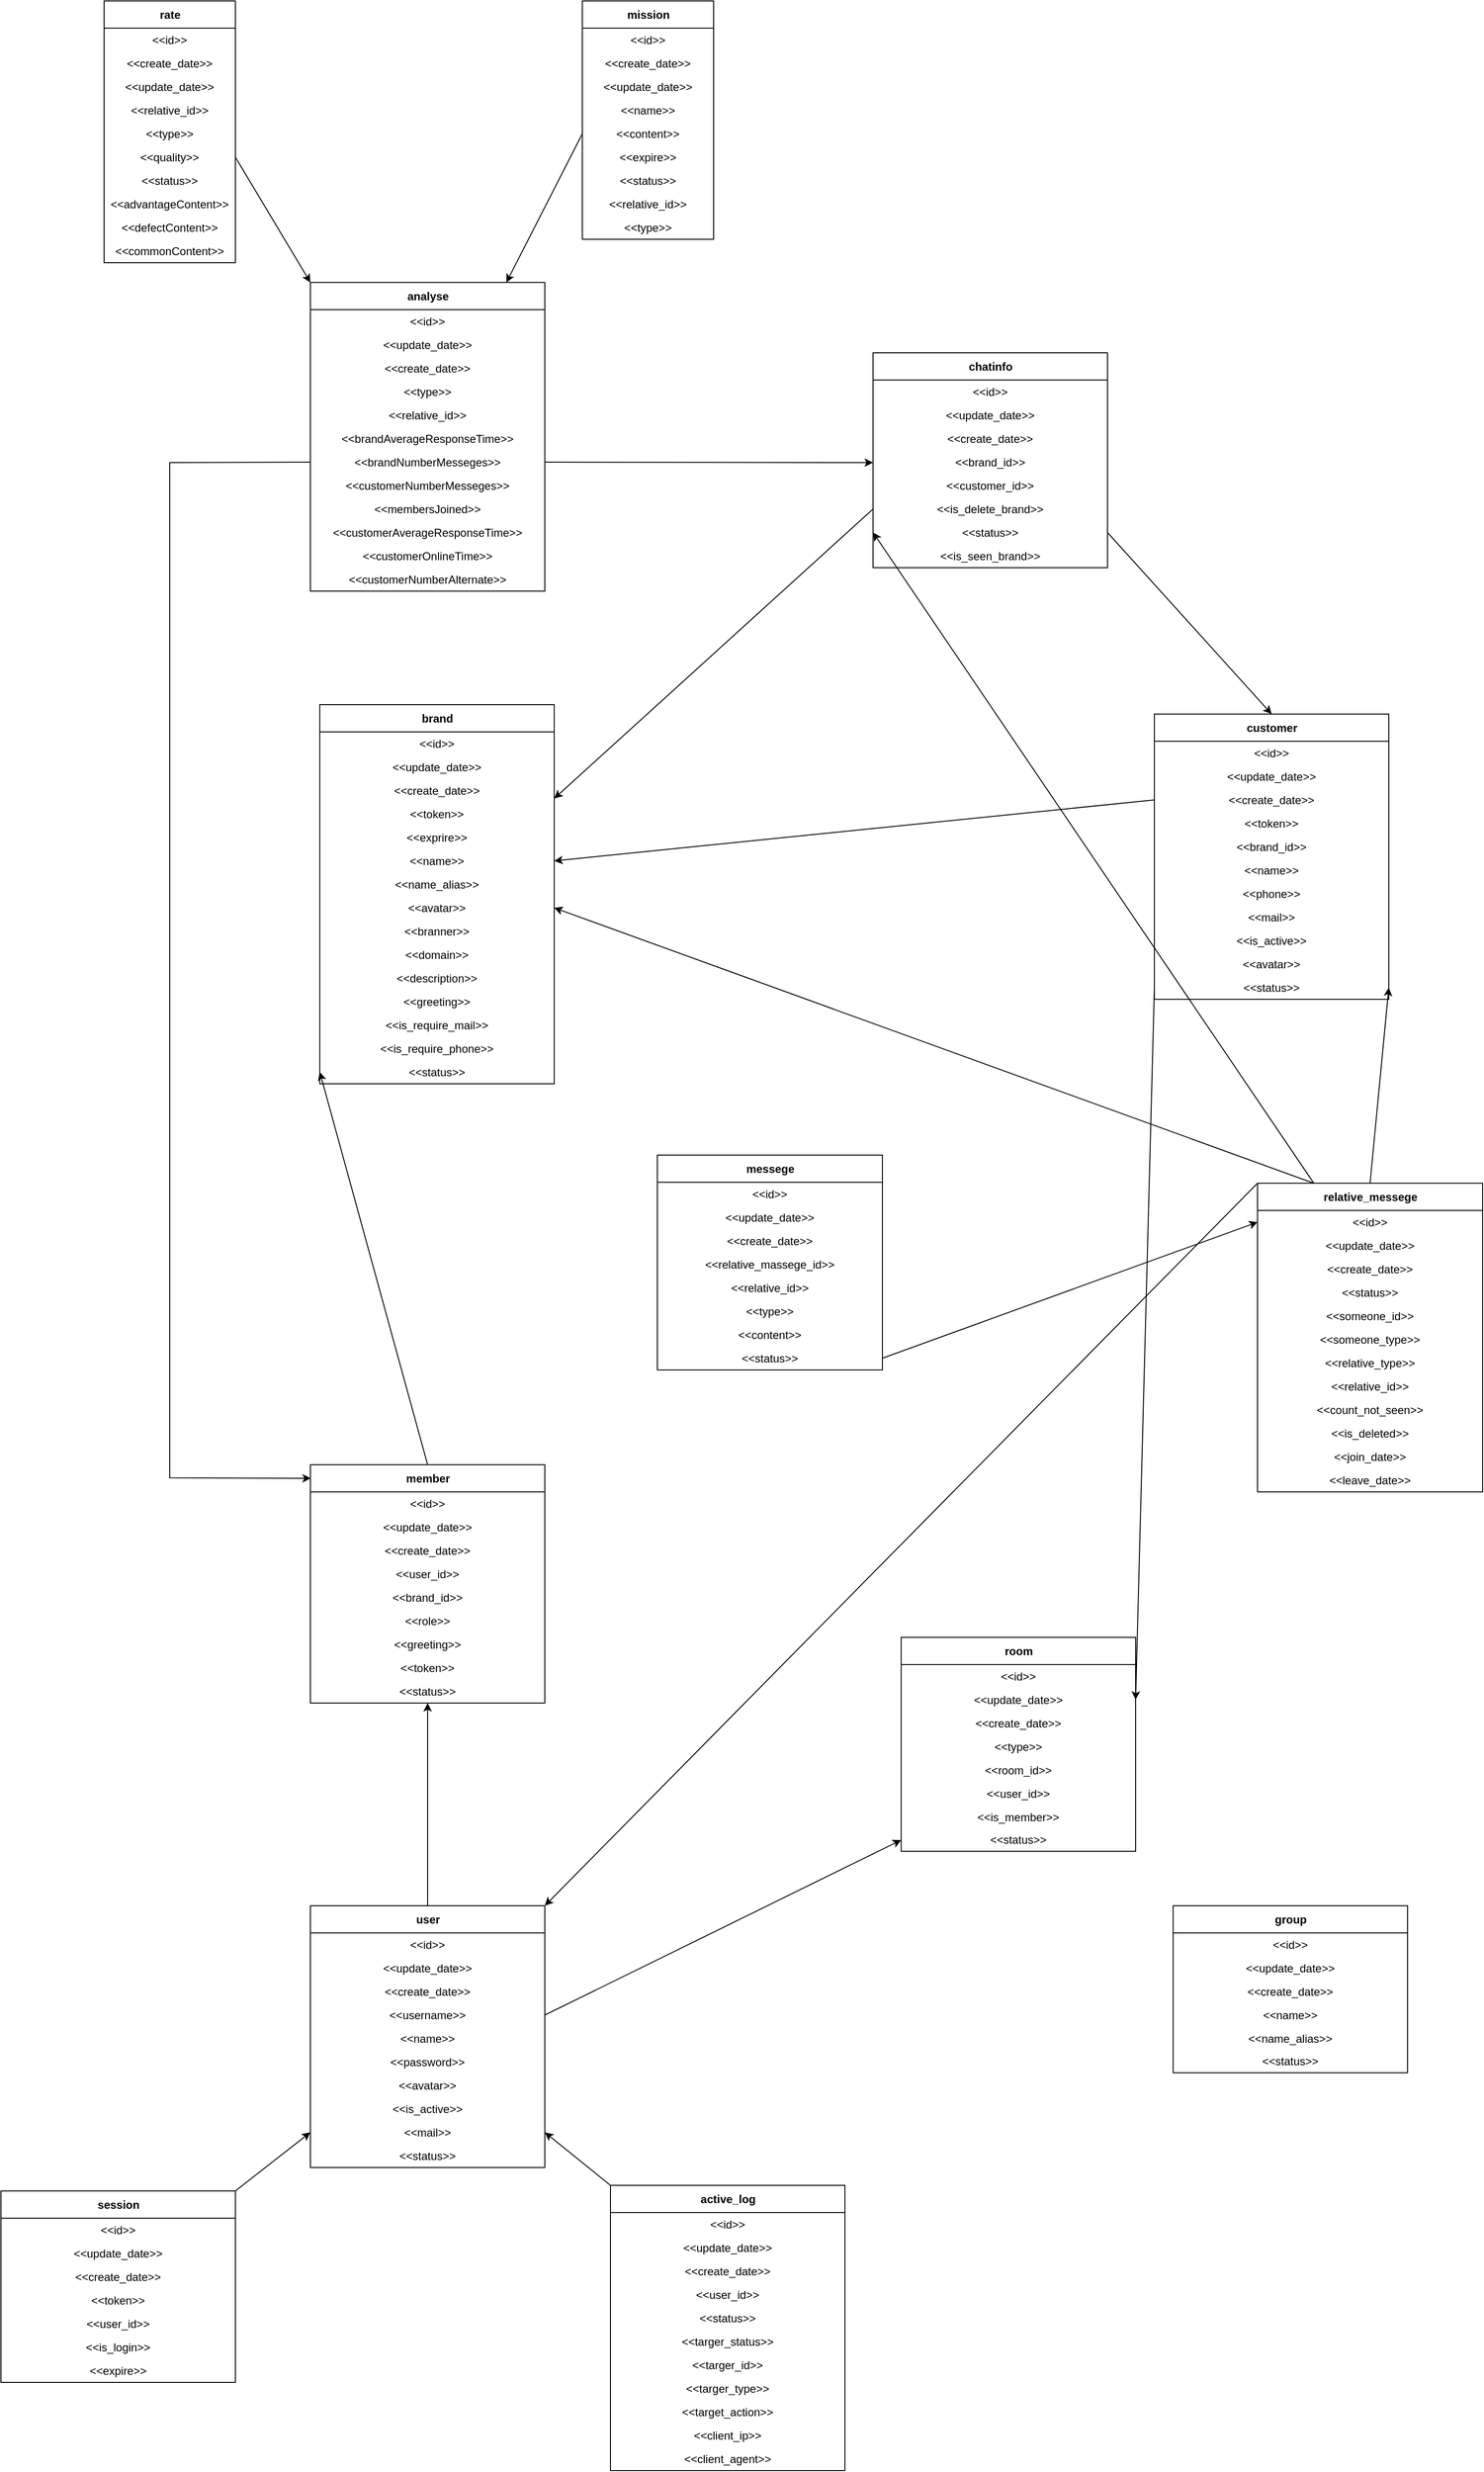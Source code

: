 <mxfile version="20.7.3" type="device"><diagram id="X4ZRI0JnW4iXT-4U-UQh" name="Page-1"><mxGraphModel dx="1050" dy="587" grid="1" gridSize="10" guides="1" tooltips="1" connect="1" arrows="1" fold="1" page="1" pageScale="1" pageWidth="827" pageHeight="1169" math="0" shadow="0"><root><mxCell id="0"/><mxCell id="1" parent="0"/><mxCell id="b_ssgw40OLDdPChInqVY-1" value="analyse" style="swimlane;fontStyle=1;align=center;verticalAlign=middle;childLayout=stackLayout;horizontal=1;startSize=29;horizontalStack=0;resizeParent=1;resizeParentMax=0;resizeLast=0;collapsible=0;marginBottom=0;html=1;" parent="1" vertex="1"><mxGeometry x="350" y="310" width="250" height="329" as="geometry"/></mxCell><mxCell id="b_ssgw40OLDdPChInqVY-50" value="&amp;lt;&amp;lt;id&amp;gt;&amp;gt;" style="text;html=1;strokeColor=none;fillColor=none;align=center;verticalAlign=middle;spacingLeft=4;spacingRight=4;overflow=hidden;rotatable=0;points=[[0,0.5],[1,0.5]];portConstraint=eastwest;" parent="b_ssgw40OLDdPChInqVY-1" vertex="1"><mxGeometry y="29" width="250" height="25" as="geometry"/></mxCell><mxCell id="b_ssgw40OLDdPChInqVY-49" value="&amp;lt;&amp;lt;update_date&amp;gt;&amp;gt;" style="text;html=1;strokeColor=none;fillColor=none;align=center;verticalAlign=middle;spacingLeft=4;spacingRight=4;overflow=hidden;rotatable=0;points=[[0,0.5],[1,0.5]];portConstraint=eastwest;" parent="b_ssgw40OLDdPChInqVY-1" vertex="1"><mxGeometry y="54" width="250" height="25" as="geometry"/></mxCell><mxCell id="b_ssgw40OLDdPChInqVY-48" value="&amp;lt;&amp;lt;create_date&amp;gt;&amp;gt;" style="text;html=1;strokeColor=none;fillColor=none;align=center;verticalAlign=middle;spacingLeft=4;spacingRight=4;overflow=hidden;rotatable=0;points=[[0,0.5],[1,0.5]];portConstraint=eastwest;" parent="b_ssgw40OLDdPChInqVY-1" vertex="1"><mxGeometry y="79" width="250" height="25" as="geometry"/></mxCell><mxCell id="b_ssgw40OLDdPChInqVY-17" value="&amp;lt;&amp;lt;type&amp;gt;&amp;gt;" style="text;html=1;strokeColor=none;fillColor=none;align=center;verticalAlign=middle;spacingLeft=4;spacingRight=4;overflow=hidden;rotatable=0;points=[[0,0.5],[1,0.5]];portConstraint=eastwest;" parent="b_ssgw40OLDdPChInqVY-1" vertex="1"><mxGeometry y="104" width="250" height="25" as="geometry"/></mxCell><mxCell id="b_ssgw40OLDdPChInqVY-16" value="&amp;lt;&amp;lt;relative_id&amp;gt;&amp;gt;" style="text;html=1;strokeColor=none;fillColor=none;align=center;verticalAlign=middle;spacingLeft=4;spacingRight=4;overflow=hidden;rotatable=0;points=[[0,0.5],[1,0.5]];portConstraint=eastwest;" parent="b_ssgw40OLDdPChInqVY-1" vertex="1"><mxGeometry y="129" width="250" height="25" as="geometry"/></mxCell><mxCell id="b_ssgw40OLDdPChInqVY-2" value="&amp;lt;&amp;lt;brandAverageResponseTime&amp;gt;&amp;gt;" style="text;html=1;strokeColor=none;fillColor=none;align=center;verticalAlign=middle;spacingLeft=4;spacingRight=4;overflow=hidden;rotatable=0;points=[[0,0.5],[1,0.5]];portConstraint=eastwest;" parent="b_ssgw40OLDdPChInqVY-1" vertex="1"><mxGeometry y="154" width="250" height="25" as="geometry"/></mxCell><mxCell id="b_ssgw40OLDdPChInqVY-8" value="&amp;lt;&amp;lt;brandNumberMesseges&amp;gt;&amp;gt;" style="text;html=1;strokeColor=none;fillColor=none;align=center;verticalAlign=middle;spacingLeft=4;spacingRight=4;overflow=hidden;rotatable=0;points=[[0,0.5],[1,0.5]];portConstraint=eastwest;" parent="b_ssgw40OLDdPChInqVY-1" vertex="1"><mxGeometry y="179" width="250" height="25" as="geometry"/></mxCell><mxCell id="b_ssgw40OLDdPChInqVY-7" value="&amp;lt;&amp;lt;customerNumberMesseges&amp;gt;&amp;gt;" style="text;html=1;strokeColor=none;fillColor=none;align=center;verticalAlign=middle;spacingLeft=4;spacingRight=4;overflow=hidden;rotatable=0;points=[[0,0.5],[1,0.5]];portConstraint=eastwest;" parent="b_ssgw40OLDdPChInqVY-1" vertex="1"><mxGeometry y="204" width="250" height="25" as="geometry"/></mxCell><mxCell id="b_ssgw40OLDdPChInqVY-14" value="&amp;lt;&amp;lt;membersJoined&amp;gt;&amp;gt;" style="text;html=1;strokeColor=none;fillColor=none;align=center;verticalAlign=middle;spacingLeft=4;spacingRight=4;overflow=hidden;rotatable=0;points=[[0,0.5],[1,0.5]];portConstraint=eastwest;" parent="b_ssgw40OLDdPChInqVY-1" vertex="1"><mxGeometry y="229" width="250" height="25" as="geometry"/></mxCell><mxCell id="b_ssgw40OLDdPChInqVY-5" value="&amp;lt;&amp;lt;customerAverageResponseTime&amp;gt;&amp;gt;" style="text;html=1;strokeColor=none;fillColor=none;align=center;verticalAlign=middle;spacingLeft=4;spacingRight=4;overflow=hidden;rotatable=0;points=[[0,0.5],[1,0.5]];portConstraint=eastwest;" parent="b_ssgw40OLDdPChInqVY-1" vertex="1"><mxGeometry y="254" width="250" height="25" as="geometry"/></mxCell><mxCell id="b_ssgw40OLDdPChInqVY-9" value="&amp;lt;&amp;lt;customerOnlineTime&amp;gt;&amp;gt;" style="text;html=1;strokeColor=none;fillColor=none;align=center;verticalAlign=middle;spacingLeft=4;spacingRight=4;overflow=hidden;rotatable=0;points=[[0,0.5],[1,0.5]];portConstraint=eastwest;" parent="b_ssgw40OLDdPChInqVY-1" vertex="1"><mxGeometry y="279" width="250" height="25" as="geometry"/></mxCell><mxCell id="b_ssgw40OLDdPChInqVY-10" value="&amp;lt;&amp;lt;customerNumberAlternate&amp;gt;&amp;gt;" style="text;html=1;strokeColor=none;fillColor=none;align=center;verticalAlign=middle;spacingLeft=4;spacingRight=4;overflow=hidden;rotatable=0;points=[[0,0.5],[1,0.5]];portConstraint=eastwest;" parent="b_ssgw40OLDdPChInqVY-1" vertex="1"><mxGeometry y="304" width="250" height="25" as="geometry"/></mxCell><mxCell id="b_ssgw40OLDdPChInqVY-18" value="mission" style="swimlane;fontStyle=1;align=center;verticalAlign=middle;childLayout=stackLayout;horizontal=1;startSize=29;horizontalStack=0;resizeParent=1;resizeParentMax=0;resizeLast=0;collapsible=0;marginBottom=0;html=1;" parent="1" vertex="1"><mxGeometry x="640" y="10" width="140" height="254" as="geometry"/></mxCell><mxCell id="b_ssgw40OLDdPChInqVY-52" value="&amp;lt;&amp;lt;id&amp;gt;&amp;gt;" style="text;html=1;strokeColor=none;fillColor=none;align=center;verticalAlign=middle;spacingLeft=4;spacingRight=4;overflow=hidden;rotatable=0;points=[[0,0.5],[1,0.5]];portConstraint=eastwest;" parent="b_ssgw40OLDdPChInqVY-18" vertex="1"><mxGeometry y="29" width="140" height="25" as="geometry"/></mxCell><mxCell id="b_ssgw40OLDdPChInqVY-53" value="&amp;lt;&amp;lt;create_date&amp;gt;&amp;gt;" style="text;html=1;strokeColor=none;fillColor=none;align=center;verticalAlign=middle;spacingLeft=4;spacingRight=4;overflow=hidden;rotatable=0;points=[[0,0.5],[1,0.5]];portConstraint=eastwest;" parent="b_ssgw40OLDdPChInqVY-18" vertex="1"><mxGeometry y="54" width="140" height="25" as="geometry"/></mxCell><mxCell id="b_ssgw40OLDdPChInqVY-54" value="&amp;lt;&amp;lt;update_date&amp;gt;&amp;gt;" style="text;html=1;strokeColor=none;fillColor=none;align=center;verticalAlign=middle;spacingLeft=4;spacingRight=4;overflow=hidden;rotatable=0;points=[[0,0.5],[1,0.5]];portConstraint=eastwest;" parent="b_ssgw40OLDdPChInqVY-18" vertex="1"><mxGeometry y="79" width="140" height="25" as="geometry"/></mxCell><mxCell id="b_ssgw40OLDdPChInqVY-19" value="&amp;lt;&amp;lt;name&amp;gt;&amp;gt;" style="text;html=1;strokeColor=none;fillColor=none;align=center;verticalAlign=middle;spacingLeft=4;spacingRight=4;overflow=hidden;rotatable=0;points=[[0,0.5],[1,0.5]];portConstraint=eastwest;" parent="b_ssgw40OLDdPChInqVY-18" vertex="1"><mxGeometry y="104" width="140" height="25" as="geometry"/></mxCell><mxCell id="b_ssgw40OLDdPChInqVY-21" value="&amp;lt;&amp;lt;content&amp;gt;&amp;gt;" style="text;html=1;strokeColor=none;fillColor=none;align=center;verticalAlign=middle;spacingLeft=4;spacingRight=4;overflow=hidden;rotatable=0;points=[[0,0.5],[1,0.5]];portConstraint=eastwest;" parent="b_ssgw40OLDdPChInqVY-18" vertex="1"><mxGeometry y="129" width="140" height="25" as="geometry"/></mxCell><mxCell id="b_ssgw40OLDdPChInqVY-22" value="&amp;lt;&amp;lt;expire&amp;gt;&amp;gt;" style="text;html=1;strokeColor=none;fillColor=none;align=center;verticalAlign=middle;spacingLeft=4;spacingRight=4;overflow=hidden;rotatable=0;points=[[0,0.5],[1,0.5]];portConstraint=eastwest;" parent="b_ssgw40OLDdPChInqVY-18" vertex="1"><mxGeometry y="154" width="140" height="25" as="geometry"/></mxCell><mxCell id="b_ssgw40OLDdPChInqVY-23" value="&amp;lt;&amp;lt;status&amp;gt;&amp;gt;" style="text;html=1;strokeColor=none;fillColor=none;align=center;verticalAlign=middle;spacingLeft=4;spacingRight=4;overflow=hidden;rotatable=0;points=[[0,0.5],[1,0.5]];portConstraint=eastwest;" parent="b_ssgw40OLDdPChInqVY-18" vertex="1"><mxGeometry y="179" width="140" height="25" as="geometry"/></mxCell><mxCell id="b_ssgw40OLDdPChInqVY-24" value="&amp;lt;&amp;lt;relative_id&amp;gt;&amp;gt;" style="text;html=1;strokeColor=none;fillColor=none;align=center;verticalAlign=middle;spacingLeft=4;spacingRight=4;overflow=hidden;rotatable=0;points=[[0,0.5],[1,0.5]];portConstraint=eastwest;" parent="b_ssgw40OLDdPChInqVY-18" vertex="1"><mxGeometry y="204" width="140" height="25" as="geometry"/></mxCell><mxCell id="b_ssgw40OLDdPChInqVY-202" value="&amp;lt;&amp;lt;type&amp;gt;&amp;gt;" style="text;html=1;strokeColor=none;fillColor=none;align=center;verticalAlign=middle;spacingLeft=4;spacingRight=4;overflow=hidden;rotatable=0;points=[[0,0.5],[1,0.5]];portConstraint=eastwest;" parent="b_ssgw40OLDdPChInqVY-18" vertex="1"><mxGeometry y="229" width="140" height="25" as="geometry"/></mxCell><mxCell id="b_ssgw40OLDdPChInqVY-25" value="rate" style="swimlane;fontStyle=1;align=center;verticalAlign=middle;childLayout=stackLayout;horizontal=1;startSize=29;horizontalStack=0;resizeParent=1;resizeParentMax=0;resizeLast=0;collapsible=0;marginBottom=0;html=1;" parent="1" vertex="1"><mxGeometry x="130" y="10" width="140" height="279" as="geometry"/></mxCell><mxCell id="b_ssgw40OLDdPChInqVY-55" value="&amp;lt;&amp;lt;id&amp;gt;&amp;gt;" style="text;html=1;strokeColor=none;fillColor=none;align=center;verticalAlign=middle;spacingLeft=4;spacingRight=4;overflow=hidden;rotatable=0;points=[[0,0.5],[1,0.5]];portConstraint=eastwest;" parent="b_ssgw40OLDdPChInqVY-25" vertex="1"><mxGeometry y="29" width="140" height="25" as="geometry"/></mxCell><mxCell id="b_ssgw40OLDdPChInqVY-56" value="&amp;lt;&amp;lt;create_date&amp;gt;&amp;gt;" style="text;html=1;strokeColor=none;fillColor=none;align=center;verticalAlign=middle;spacingLeft=4;spacingRight=4;overflow=hidden;rotatable=0;points=[[0,0.5],[1,0.5]];portConstraint=eastwest;" parent="b_ssgw40OLDdPChInqVY-25" vertex="1"><mxGeometry y="54" width="140" height="25" as="geometry"/></mxCell><mxCell id="b_ssgw40OLDdPChInqVY-57" value="&amp;lt;&amp;lt;update_date&amp;gt;&amp;gt;" style="text;html=1;strokeColor=none;fillColor=none;align=center;verticalAlign=middle;spacingLeft=4;spacingRight=4;overflow=hidden;rotatable=0;points=[[0,0.5],[1,0.5]];portConstraint=eastwest;" parent="b_ssgw40OLDdPChInqVY-25" vertex="1"><mxGeometry y="79" width="140" height="25" as="geometry"/></mxCell><mxCell id="b_ssgw40OLDdPChInqVY-33" value="&amp;lt;&amp;lt;relative_id&amp;gt;&amp;gt;" style="text;html=1;strokeColor=none;fillColor=none;align=center;verticalAlign=middle;spacingLeft=4;spacingRight=4;overflow=hidden;rotatable=0;points=[[0,0.5],[1,0.5]];portConstraint=eastwest;" parent="b_ssgw40OLDdPChInqVY-25" vertex="1"><mxGeometry y="104" width="140" height="25" as="geometry"/></mxCell><mxCell id="b_ssgw40OLDdPChInqVY-201" value="&amp;lt;&amp;lt;type&amp;gt;&amp;gt;" style="text;html=1;strokeColor=none;fillColor=none;align=center;verticalAlign=middle;spacingLeft=4;spacingRight=4;overflow=hidden;rotatable=0;points=[[0,0.5],[1,0.5]];portConstraint=eastwest;" parent="b_ssgw40OLDdPChInqVY-25" vertex="1"><mxGeometry y="129" width="140" height="25" as="geometry"/></mxCell><mxCell id="b_ssgw40OLDdPChInqVY-28" value="&amp;lt;&amp;lt;quality&amp;gt;&amp;gt;" style="text;html=1;strokeColor=none;fillColor=none;align=center;verticalAlign=middle;spacingLeft=4;spacingRight=4;overflow=hidden;rotatable=0;points=[[0,0.5],[1,0.5]];portConstraint=eastwest;" parent="b_ssgw40OLDdPChInqVY-25" vertex="1"><mxGeometry y="154" width="140" height="25" as="geometry"/></mxCell><mxCell id="b_ssgw40OLDdPChInqVY-29" value="&amp;lt;&amp;lt;status&amp;gt;&amp;gt;" style="text;html=1;strokeColor=none;fillColor=none;align=center;verticalAlign=middle;spacingLeft=4;spacingRight=4;overflow=hidden;rotatable=0;points=[[0,0.5],[1,0.5]];portConstraint=eastwest;" parent="b_ssgw40OLDdPChInqVY-25" vertex="1"><mxGeometry y="179" width="140" height="25" as="geometry"/></mxCell><mxCell id="b_ssgw40OLDdPChInqVY-30" value="&amp;lt;&amp;lt;advantageContent&amp;gt;&amp;gt;" style="text;html=1;strokeColor=none;fillColor=none;align=center;verticalAlign=middle;spacingLeft=4;spacingRight=4;overflow=hidden;rotatable=0;points=[[0,0.5],[1,0.5]];portConstraint=eastwest;" parent="b_ssgw40OLDdPChInqVY-25" vertex="1"><mxGeometry y="204" width="140" height="25" as="geometry"/></mxCell><mxCell id="b_ssgw40OLDdPChInqVY-31" value="&amp;lt;&amp;lt;defectContent&amp;gt;&amp;gt;" style="text;html=1;strokeColor=none;fillColor=none;align=center;verticalAlign=middle;spacingLeft=4;spacingRight=4;overflow=hidden;rotatable=0;points=[[0,0.5],[1,0.5]];portConstraint=eastwest;" parent="b_ssgw40OLDdPChInqVY-25" vertex="1"><mxGeometry y="229" width="140" height="25" as="geometry"/></mxCell><mxCell id="b_ssgw40OLDdPChInqVY-32" value="&amp;lt;&amp;lt;commonContent&amp;gt;&amp;gt;" style="text;html=1;strokeColor=none;fillColor=none;align=center;verticalAlign=middle;spacingLeft=4;spacingRight=4;overflow=hidden;rotatable=0;points=[[0,0.5],[1,0.5]];portConstraint=eastwest;" parent="b_ssgw40OLDdPChInqVY-25" vertex="1"><mxGeometry y="254" width="140" height="25" as="geometry"/></mxCell><mxCell id="b_ssgw40OLDdPChInqVY-35" value="" style="endArrow=classic;html=1;rounded=0;exitX=0;exitY=0.5;exitDx=0;exitDy=0;" parent="1" source="b_ssgw40OLDdPChInqVY-21" target="b_ssgw40OLDdPChInqVY-1" edge="1"><mxGeometry width="50" height="50" relative="1" as="geometry"><mxPoint x="390" y="330" as="sourcePoint"/><mxPoint x="440" y="280" as="targetPoint"/></mxGeometry></mxCell><mxCell id="b_ssgw40OLDdPChInqVY-36" value="" style="endArrow=classic;html=1;rounded=0;entryX=0;entryY=0;entryDx=0;entryDy=0;exitX=1;exitY=0.5;exitDx=0;exitDy=0;" parent="1" source="b_ssgw40OLDdPChInqVY-28" target="b_ssgw40OLDdPChInqVY-1" edge="1"><mxGeometry width="50" height="50" relative="1" as="geometry"><mxPoint x="390" y="330" as="sourcePoint"/><mxPoint x="440" y="280" as="targetPoint"/></mxGeometry></mxCell><mxCell id="b_ssgw40OLDdPChInqVY-37" value="chatinfo" style="swimlane;fontStyle=1;align=center;verticalAlign=middle;childLayout=stackLayout;horizontal=1;startSize=29;horizontalStack=0;resizeParent=1;resizeParentMax=0;resizeLast=0;collapsible=0;marginBottom=0;html=1;" parent="1" vertex="1"><mxGeometry x="950" y="385" width="250" height="229" as="geometry"/></mxCell><mxCell id="b_ssgw40OLDdPChInqVY-58" value="&amp;lt;&amp;lt;id&amp;gt;&amp;gt;" style="text;html=1;strokeColor=none;fillColor=none;align=center;verticalAlign=middle;spacingLeft=4;spacingRight=4;overflow=hidden;rotatable=0;points=[[0,0.5],[1,0.5]];portConstraint=eastwest;" parent="b_ssgw40OLDdPChInqVY-37" vertex="1"><mxGeometry y="29" width="250" height="25" as="geometry"/></mxCell><mxCell id="b_ssgw40OLDdPChInqVY-60" value="&amp;lt;&amp;lt;update_date&amp;gt;&amp;gt;" style="text;html=1;strokeColor=none;fillColor=none;align=center;verticalAlign=middle;spacingLeft=4;spacingRight=4;overflow=hidden;rotatable=0;points=[[0,0.5],[1,0.5]];portConstraint=eastwest;" parent="b_ssgw40OLDdPChInqVY-37" vertex="1"><mxGeometry y="54" width="250" height="25" as="geometry"/></mxCell><mxCell id="b_ssgw40OLDdPChInqVY-59" value="&amp;lt;&amp;lt;create_date&amp;gt;&amp;gt;" style="text;html=1;strokeColor=none;fillColor=none;align=center;verticalAlign=middle;spacingLeft=4;spacingRight=4;overflow=hidden;rotatable=0;points=[[0,0.5],[1,0.5]];portConstraint=eastwest;" parent="b_ssgw40OLDdPChInqVY-37" vertex="1"><mxGeometry y="79" width="250" height="25" as="geometry"/></mxCell><mxCell id="b_ssgw40OLDdPChInqVY-38" value="&amp;lt;&amp;lt;brand_id&amp;gt;&amp;gt;" style="text;html=1;strokeColor=none;fillColor=none;align=center;verticalAlign=middle;spacingLeft=4;spacingRight=4;overflow=hidden;rotatable=0;points=[[0,0.5],[1,0.5]];portConstraint=eastwest;" parent="b_ssgw40OLDdPChInqVY-37" vertex="1"><mxGeometry y="104" width="250" height="25" as="geometry"/></mxCell><mxCell id="b_ssgw40OLDdPChInqVY-39" value="&amp;lt;&amp;lt;customer_id&amp;gt;&amp;gt;" style="text;html=1;strokeColor=none;fillColor=none;align=center;verticalAlign=middle;spacingLeft=4;spacingRight=4;overflow=hidden;rotatable=0;points=[[0,0.5],[1,0.5]];portConstraint=eastwest;" parent="b_ssgw40OLDdPChInqVY-37" vertex="1"><mxGeometry y="129" width="250" height="25" as="geometry"/></mxCell><mxCell id="ziWtdkTq0-idfCU4iEJ6-1" value="&amp;lt;&amp;lt;is_delete_brand&amp;gt;&amp;gt;" style="text;html=1;strokeColor=none;fillColor=none;align=center;verticalAlign=middle;spacingLeft=4;spacingRight=4;overflow=hidden;rotatable=0;points=[[0,0.5],[1,0.5]];portConstraint=eastwest;" parent="b_ssgw40OLDdPChInqVY-37" vertex="1"><mxGeometry y="154" width="250" height="25" as="geometry"/></mxCell><mxCell id="b_ssgw40OLDdPChInqVY-169" value="&amp;lt;&amp;lt;status&amp;gt;&amp;gt;" style="text;html=1;strokeColor=none;fillColor=none;align=center;verticalAlign=middle;spacingLeft=4;spacingRight=4;overflow=hidden;rotatable=0;points=[[0,0.5],[1,0.5]];portConstraint=eastwest;" parent="b_ssgw40OLDdPChInqVY-37" vertex="1"><mxGeometry y="179" width="250" height="25" as="geometry"/></mxCell><mxCell id="l13KY4u4RA4M-GRUmkwE-5" value="&amp;lt;&amp;lt;is_seen_brand&amp;gt;&amp;gt;" style="text;html=1;strokeColor=none;fillColor=none;align=center;verticalAlign=middle;spacingLeft=4;spacingRight=4;overflow=hidden;rotatable=0;points=[[0,0.5],[1,0.5]];portConstraint=eastwest;" parent="b_ssgw40OLDdPChInqVY-37" vertex="1"><mxGeometry y="204" width="250" height="25" as="geometry"/></mxCell><mxCell id="b_ssgw40OLDdPChInqVY-61" value="" style="endArrow=classic;html=1;rounded=0;exitX=1;exitY=0.5;exitDx=0;exitDy=0;" parent="1" source="b_ssgw40OLDdPChInqVY-8" edge="1"><mxGeometry width="50" height="50" relative="1" as="geometry"><mxPoint x="390" y="500" as="sourcePoint"/><mxPoint x="950" y="502" as="targetPoint"/></mxGeometry></mxCell><mxCell id="b_ssgw40OLDdPChInqVY-62" value="brand" style="swimlane;fontStyle=1;align=center;verticalAlign=middle;childLayout=stackLayout;horizontal=1;startSize=29;horizontalStack=0;resizeParent=1;resizeParentMax=0;resizeLast=0;collapsible=0;marginBottom=0;html=1;" parent="1" vertex="1"><mxGeometry x="360" y="760" width="250" height="404" as="geometry"/></mxCell><mxCell id="b_ssgw40OLDdPChInqVY-63" value="&amp;lt;&amp;lt;id&amp;gt;&amp;gt;" style="text;html=1;strokeColor=none;fillColor=none;align=center;verticalAlign=middle;spacingLeft=4;spacingRight=4;overflow=hidden;rotatable=0;points=[[0,0.5],[1,0.5]];portConstraint=eastwest;" parent="b_ssgw40OLDdPChInqVY-62" vertex="1"><mxGeometry y="29" width="250" height="25" as="geometry"/></mxCell><mxCell id="b_ssgw40OLDdPChInqVY-64" value="&amp;lt;&amp;lt;update_date&amp;gt;&amp;gt;" style="text;html=1;strokeColor=none;fillColor=none;align=center;verticalAlign=middle;spacingLeft=4;spacingRight=4;overflow=hidden;rotatable=0;points=[[0,0.5],[1,0.5]];portConstraint=eastwest;" parent="b_ssgw40OLDdPChInqVY-62" vertex="1"><mxGeometry y="54" width="250" height="25" as="geometry"/></mxCell><mxCell id="b_ssgw40OLDdPChInqVY-65" value="&amp;lt;&amp;lt;create_date&amp;gt;&amp;gt;" style="text;html=1;strokeColor=none;fillColor=none;align=center;verticalAlign=middle;spacingLeft=4;spacingRight=4;overflow=hidden;rotatable=0;points=[[0,0.5],[1,0.5]];portConstraint=eastwest;" parent="b_ssgw40OLDdPChInqVY-62" vertex="1"><mxGeometry y="79" width="250" height="25" as="geometry"/></mxCell><mxCell id="CKlQTKMzb9wCh7znkQMZ-1" value="&amp;lt;&amp;lt;token&amp;gt;&amp;gt;" style="text;html=1;strokeColor=none;fillColor=none;align=center;verticalAlign=middle;spacingLeft=4;spacingRight=4;overflow=hidden;rotatable=0;points=[[0,0.5],[1,0.5]];portConstraint=eastwest;" parent="b_ssgw40OLDdPChInqVY-62" vertex="1"><mxGeometry y="104" width="250" height="25" as="geometry"/></mxCell><mxCell id="b_ssgw40OLDdPChInqVY-72" value="&amp;lt;&amp;lt;exprire&amp;gt;&amp;gt;" style="text;html=1;strokeColor=none;fillColor=none;align=center;verticalAlign=middle;spacingLeft=4;spacingRight=4;overflow=hidden;rotatable=0;points=[[0,0.5],[1,0.5]];portConstraint=eastwest;" parent="b_ssgw40OLDdPChInqVY-62" vertex="1"><mxGeometry y="129" width="250" height="25" as="geometry"/></mxCell><mxCell id="b_ssgw40OLDdPChInqVY-66" value="&amp;lt;&amp;lt;name&amp;gt;&amp;gt;" style="text;html=1;strokeColor=none;fillColor=none;align=center;verticalAlign=middle;spacingLeft=4;spacingRight=4;overflow=hidden;rotatable=0;points=[[0,0.5],[1,0.5]];portConstraint=eastwest;" parent="b_ssgw40OLDdPChInqVY-62" vertex="1"><mxGeometry y="154" width="250" height="25" as="geometry"/></mxCell><mxCell id="b_ssgw40OLDdPChInqVY-67" value="&amp;lt;&amp;lt;name_alias&amp;gt;&amp;gt;" style="text;html=1;strokeColor=none;fillColor=none;align=center;verticalAlign=middle;spacingLeft=4;spacingRight=4;overflow=hidden;rotatable=0;points=[[0,0.5],[1,0.5]];portConstraint=eastwest;" parent="b_ssgw40OLDdPChInqVY-62" vertex="1"><mxGeometry y="179" width="250" height="25" as="geometry"/></mxCell><mxCell id="b_ssgw40OLDdPChInqVY-68" value="&amp;lt;&amp;lt;avatar&amp;gt;&amp;gt;" style="text;html=1;strokeColor=none;fillColor=none;align=center;verticalAlign=middle;spacingLeft=4;spacingRight=4;overflow=hidden;rotatable=0;points=[[0,0.5],[1,0.5]];portConstraint=eastwest;" parent="b_ssgw40OLDdPChInqVY-62" vertex="1"><mxGeometry y="204" width="250" height="25" as="geometry"/></mxCell><mxCell id="b_ssgw40OLDdPChInqVY-145" value="&amp;lt;&amp;lt;branner&amp;gt;&amp;gt;" style="text;html=1;strokeColor=none;fillColor=none;align=center;verticalAlign=middle;spacingLeft=4;spacingRight=4;overflow=hidden;rotatable=0;points=[[0,0.5],[1,0.5]];portConstraint=eastwest;" parent="b_ssgw40OLDdPChInqVY-62" vertex="1"><mxGeometry y="229" width="250" height="25" as="geometry"/></mxCell><mxCell id="b_ssgw40OLDdPChInqVY-69" value="&amp;lt;&amp;lt;domain&amp;gt;&amp;gt;" style="text;html=1;strokeColor=none;fillColor=none;align=center;verticalAlign=middle;spacingLeft=4;spacingRight=4;overflow=hidden;rotatable=0;points=[[0,0.5],[1,0.5]];portConstraint=eastwest;" parent="b_ssgw40OLDdPChInqVY-62" vertex="1"><mxGeometry y="254" width="250" height="25" as="geometry"/></mxCell><mxCell id="b_ssgw40OLDdPChInqVY-71" value="&amp;lt;&amp;lt;description&amp;gt;&amp;gt;" style="text;html=1;strokeColor=none;fillColor=none;align=center;verticalAlign=middle;spacingLeft=4;spacingRight=4;overflow=hidden;rotatable=0;points=[[0,0.5],[1,0.5]];portConstraint=eastwest;" parent="b_ssgw40OLDdPChInqVY-62" vertex="1"><mxGeometry y="279" width="250" height="25" as="geometry"/></mxCell><mxCell id="b_ssgw40OLDdPChInqVY-144" value="&amp;lt;&amp;lt;greeting&amp;gt;&amp;gt;" style="text;html=1;strokeColor=none;fillColor=none;align=center;verticalAlign=middle;spacingLeft=4;spacingRight=4;overflow=hidden;rotatable=0;points=[[0,0.5],[1,0.5]];portConstraint=eastwest;" parent="b_ssgw40OLDdPChInqVY-62" vertex="1"><mxGeometry y="304" width="250" height="25" as="geometry"/></mxCell><mxCell id="b_ssgw40OLDdPChInqVY-146" value="&amp;lt;&amp;lt;is_require_mail&lt;span style=&quot;background-color: initial;&quot;&gt;&amp;gt;&amp;gt;&lt;/span&gt;" style="text;html=1;strokeColor=none;fillColor=none;align=center;verticalAlign=middle;spacingLeft=4;spacingRight=4;overflow=hidden;rotatable=0;points=[[0,0.5],[1,0.5]];portConstraint=eastwest;" parent="b_ssgw40OLDdPChInqVY-62" vertex="1"><mxGeometry y="329" width="250" height="25" as="geometry"/></mxCell><mxCell id="b_ssgw40OLDdPChInqVY-147" value="&amp;lt;&amp;lt;is_require_phone&amp;gt;&amp;gt;" style="text;html=1;strokeColor=none;fillColor=none;align=center;verticalAlign=middle;spacingLeft=4;spacingRight=4;overflow=hidden;rotatable=0;points=[[0,0.5],[1,0.5]];portConstraint=eastwest;" parent="b_ssgw40OLDdPChInqVY-62" vertex="1"><mxGeometry y="354" width="250" height="25" as="geometry"/></mxCell><mxCell id="b_ssgw40OLDdPChInqVY-168" value="&amp;lt;&amp;lt;status&amp;gt;&amp;gt;" style="text;html=1;strokeColor=none;fillColor=none;align=center;verticalAlign=middle;spacingLeft=4;spacingRight=4;overflow=hidden;rotatable=0;points=[[0,0.5],[1,0.5]];portConstraint=eastwest;" parent="b_ssgw40OLDdPChInqVY-62" vertex="1"><mxGeometry y="379" width="250" height="25" as="geometry"/></mxCell><mxCell id="b_ssgw40OLDdPChInqVY-73" value="member" style="swimlane;fontStyle=1;align=center;verticalAlign=middle;childLayout=stackLayout;horizontal=1;startSize=29;horizontalStack=0;resizeParent=1;resizeParentMax=0;resizeLast=0;collapsible=0;marginBottom=0;html=1;" parent="1" vertex="1"><mxGeometry x="350" y="1570" width="250" height="254" as="geometry"/></mxCell><mxCell id="b_ssgw40OLDdPChInqVY-74" value="&amp;lt;&amp;lt;id&amp;gt;&amp;gt;" style="text;html=1;strokeColor=none;fillColor=none;align=center;verticalAlign=middle;spacingLeft=4;spacingRight=4;overflow=hidden;rotatable=0;points=[[0,0.5],[1,0.5]];portConstraint=eastwest;" parent="b_ssgw40OLDdPChInqVY-73" vertex="1"><mxGeometry y="29" width="250" height="25" as="geometry"/></mxCell><mxCell id="b_ssgw40OLDdPChInqVY-75" value="&amp;lt;&amp;lt;update_date&amp;gt;&amp;gt;" style="text;html=1;strokeColor=none;fillColor=none;align=center;verticalAlign=middle;spacingLeft=4;spacingRight=4;overflow=hidden;rotatable=0;points=[[0,0.5],[1,0.5]];portConstraint=eastwest;" parent="b_ssgw40OLDdPChInqVY-73" vertex="1"><mxGeometry y="54" width="250" height="25" as="geometry"/></mxCell><mxCell id="b_ssgw40OLDdPChInqVY-76" value="&amp;lt;&amp;lt;create_date&amp;gt;&amp;gt;" style="text;html=1;strokeColor=none;fillColor=none;align=center;verticalAlign=middle;spacingLeft=4;spacingRight=4;overflow=hidden;rotatable=0;points=[[0,0.5],[1,0.5]];portConstraint=eastwest;" parent="b_ssgw40OLDdPChInqVY-73" vertex="1"><mxGeometry y="79" width="250" height="25" as="geometry"/></mxCell><mxCell id="b_ssgw40OLDdPChInqVY-78" value="&amp;lt;&amp;lt;user_id&amp;gt;&amp;gt;" style="text;html=1;strokeColor=none;fillColor=none;align=center;verticalAlign=middle;spacingLeft=4;spacingRight=4;overflow=hidden;rotatable=0;points=[[0,0.5],[1,0.5]];portConstraint=eastwest;" parent="b_ssgw40OLDdPChInqVY-73" vertex="1"><mxGeometry y="104" width="250" height="25" as="geometry"/></mxCell><mxCell id="b_ssgw40OLDdPChInqVY-272" value="&amp;lt;&amp;lt;brand_id&amp;gt;&amp;gt;" style="text;html=1;strokeColor=none;fillColor=none;align=center;verticalAlign=middle;spacingLeft=4;spacingRight=4;overflow=hidden;rotatable=0;points=[[0,0.5],[1,0.5]];portConstraint=eastwest;" parent="b_ssgw40OLDdPChInqVY-73" vertex="1"><mxGeometry y="129" width="250" height="25" as="geometry"/></mxCell><mxCell id="b_ssgw40OLDdPChInqVY-279" value="&amp;lt;&amp;lt;role&amp;gt;&amp;gt;" style="text;html=1;strokeColor=none;fillColor=none;align=center;verticalAlign=middle;spacingLeft=4;spacingRight=4;overflow=hidden;rotatable=0;points=[[0,0.5],[1,0.5]];portConstraint=eastwest;" parent="b_ssgw40OLDdPChInqVY-73" vertex="1"><mxGeometry y="154" width="250" height="25" as="geometry"/></mxCell><mxCell id="b_ssgw40OLDdPChInqVY-173" value="&amp;lt;&amp;lt;greeting&amp;gt;&amp;gt;" style="text;html=1;strokeColor=none;fillColor=none;align=center;verticalAlign=middle;spacingLeft=4;spacingRight=4;overflow=hidden;rotatable=0;points=[[0,0.5],[1,0.5]];portConstraint=eastwest;" parent="b_ssgw40OLDdPChInqVY-73" vertex="1"><mxGeometry y="179" width="250" height="25" as="geometry"/></mxCell><mxCell id="b_ssgw40OLDdPChInqVY-70" value="&amp;lt;&amp;lt;token&amp;gt;&amp;gt;" style="text;html=1;strokeColor=none;fillColor=none;align=center;verticalAlign=middle;spacingLeft=4;spacingRight=4;overflow=hidden;rotatable=0;points=[[0,0.5],[1,0.5]];portConstraint=eastwest;" parent="b_ssgw40OLDdPChInqVY-73" vertex="1"><mxGeometry y="204" width="250" height="25" as="geometry"/></mxCell><mxCell id="b_ssgw40OLDdPChInqVY-167" value="&amp;lt;&amp;lt;status&amp;gt;&amp;gt;" style="text;html=1;strokeColor=none;fillColor=none;align=center;verticalAlign=middle;spacingLeft=4;spacingRight=4;overflow=hidden;rotatable=0;points=[[0,0.5],[1,0.5]];portConstraint=eastwest;" parent="b_ssgw40OLDdPChInqVY-73" vertex="1"><mxGeometry y="229" width="250" height="25" as="geometry"/></mxCell><mxCell id="b_ssgw40OLDdPChInqVY-84" value="" style="endArrow=classic;html=1;rounded=0;exitX=0;exitY=0.5;exitDx=0;exitDy=0;" parent="1" edge="1"><mxGeometry width="50" height="50" relative="1" as="geometry"><mxPoint x="950" y="551.5" as="sourcePoint"/><mxPoint x="610" y="860" as="targetPoint"/></mxGeometry></mxCell><mxCell id="b_ssgw40OLDdPChInqVY-86" value="customer" style="swimlane;fontStyle=1;align=center;verticalAlign=middle;childLayout=stackLayout;horizontal=1;startSize=29;horizontalStack=0;resizeParent=1;resizeParentMax=0;resizeLast=0;collapsible=0;marginBottom=0;html=1;" parent="1" vertex="1"><mxGeometry x="1250" y="770" width="250" height="304" as="geometry"/></mxCell><mxCell id="b_ssgw40OLDdPChInqVY-87" value="&amp;lt;&amp;lt;id&amp;gt;&amp;gt;" style="text;html=1;strokeColor=none;fillColor=none;align=center;verticalAlign=middle;spacingLeft=4;spacingRight=4;overflow=hidden;rotatable=0;points=[[0,0.5],[1,0.5]];portConstraint=eastwest;" parent="b_ssgw40OLDdPChInqVY-86" vertex="1"><mxGeometry y="29" width="250" height="25" as="geometry"/></mxCell><mxCell id="b_ssgw40OLDdPChInqVY-88" value="&amp;lt;&amp;lt;update_date&amp;gt;&amp;gt;" style="text;html=1;strokeColor=none;fillColor=none;align=center;verticalAlign=middle;spacingLeft=4;spacingRight=4;overflow=hidden;rotatable=0;points=[[0,0.5],[1,0.5]];portConstraint=eastwest;" parent="b_ssgw40OLDdPChInqVY-86" vertex="1"><mxGeometry y="54" width="250" height="25" as="geometry"/></mxCell><mxCell id="b_ssgw40OLDdPChInqVY-89" value="&amp;lt;&amp;lt;create_date&amp;gt;&amp;gt;" style="text;html=1;strokeColor=none;fillColor=none;align=center;verticalAlign=middle;spacingLeft=4;spacingRight=4;overflow=hidden;rotatable=0;points=[[0,0.5],[1,0.5]];portConstraint=eastwest;" parent="b_ssgw40OLDdPChInqVY-86" vertex="1"><mxGeometry y="79" width="250" height="25" as="geometry"/></mxCell><mxCell id="b_ssgw40OLDdPChInqVY-98" value="&amp;lt;&amp;lt;token&amp;gt;&amp;gt;" style="text;html=1;strokeColor=none;fillColor=none;align=center;verticalAlign=middle;spacingLeft=4;spacingRight=4;overflow=hidden;rotatable=0;points=[[0,0.5],[1,0.5]];portConstraint=eastwest;" parent="b_ssgw40OLDdPChInqVY-86" vertex="1"><mxGeometry y="104" width="250" height="25" as="geometry"/></mxCell><mxCell id="b_ssgw40OLDdPChInqVY-90" value="&amp;lt;&amp;lt;brand_id&amp;gt;&amp;gt;" style="text;html=1;strokeColor=none;fillColor=none;align=center;verticalAlign=middle;spacingLeft=4;spacingRight=4;overflow=hidden;rotatable=0;points=[[0,0.5],[1,0.5]];portConstraint=eastwest;" parent="b_ssgw40OLDdPChInqVY-86" vertex="1"><mxGeometry y="129" width="250" height="25" as="geometry"/></mxCell><mxCell id="b_ssgw40OLDdPChInqVY-91" value="&amp;lt;&amp;lt;name&amp;gt;&amp;gt;" style="text;html=1;strokeColor=none;fillColor=none;align=center;verticalAlign=middle;spacingLeft=4;spacingRight=4;overflow=hidden;rotatable=0;points=[[0,0.5],[1,0.5]];portConstraint=eastwest;" parent="b_ssgw40OLDdPChInqVY-86" vertex="1"><mxGeometry y="154" width="250" height="25" as="geometry"/></mxCell><mxCell id="b_ssgw40OLDdPChInqVY-92" value="&amp;lt;&amp;lt;phone&amp;gt;&amp;gt;" style="text;html=1;strokeColor=none;fillColor=none;align=center;verticalAlign=middle;spacingLeft=4;spacingRight=4;overflow=hidden;rotatable=0;points=[[0,0.5],[1,0.5]];portConstraint=eastwest;" parent="b_ssgw40OLDdPChInqVY-86" vertex="1"><mxGeometry y="179" width="250" height="25" as="geometry"/></mxCell><mxCell id="b_ssgw40OLDdPChInqVY-95" value="&amp;lt;&amp;lt;mail&amp;gt;&amp;gt;" style="text;html=1;strokeColor=none;fillColor=none;align=center;verticalAlign=middle;spacingLeft=4;spacingRight=4;overflow=hidden;rotatable=0;points=[[0,0.5],[1,0.5]];portConstraint=eastwest;" parent="b_ssgw40OLDdPChInqVY-86" vertex="1"><mxGeometry y="204" width="250" height="25" as="geometry"/></mxCell><mxCell id="b_ssgw40OLDdPChInqVY-96" value="&amp;lt;&amp;lt;is_active&amp;gt;&amp;gt;" style="text;html=1;strokeColor=none;fillColor=none;align=center;verticalAlign=middle;spacingLeft=4;spacingRight=4;overflow=hidden;rotatable=0;points=[[0,0.5],[1,0.5]];portConstraint=eastwest;" parent="b_ssgw40OLDdPChInqVY-86" vertex="1"><mxGeometry y="229" width="250" height="25" as="geometry"/></mxCell><mxCell id="b_ssgw40OLDdPChInqVY-97" value="&amp;lt;&amp;lt;avatar&amp;gt;&amp;gt;" style="text;html=1;strokeColor=none;fillColor=none;align=center;verticalAlign=middle;spacingLeft=4;spacingRight=4;overflow=hidden;rotatable=0;points=[[0,0.5],[1,0.5]];portConstraint=eastwest;" parent="b_ssgw40OLDdPChInqVY-86" vertex="1"><mxGeometry y="254" width="250" height="25" as="geometry"/></mxCell><mxCell id="b_ssgw40OLDdPChInqVY-166" value="&amp;lt;&amp;lt;status&amp;gt;&amp;gt;" style="text;html=1;strokeColor=none;fillColor=none;align=center;verticalAlign=middle;spacingLeft=4;spacingRight=4;overflow=hidden;rotatable=0;points=[[0,0.5],[1,0.5]];portConstraint=eastwest;" parent="b_ssgw40OLDdPChInqVY-86" vertex="1"><mxGeometry y="279" width="250" height="25" as="geometry"/></mxCell><mxCell id="b_ssgw40OLDdPChInqVY-93" value="" style="endArrow=classic;html=1;rounded=0;entryX=0.5;entryY=0;entryDx=0;entryDy=0;exitX=1;exitY=0.5;exitDx=0;exitDy=0;" parent="1" source="b_ssgw40OLDdPChInqVY-169" target="b_ssgw40OLDdPChInqVY-86" edge="1"><mxGeometry width="50" height="50" relative="1" as="geometry"><mxPoint x="1075" y="660" as="sourcePoint"/><mxPoint x="700" y="940" as="targetPoint"/></mxGeometry></mxCell><mxCell id="b_ssgw40OLDdPChInqVY-94" value="" style="endArrow=classic;html=1;rounded=0;entryX=1;entryY=0.5;entryDx=0;entryDy=0;exitX=0;exitY=0.5;exitDx=0;exitDy=0;" parent="1" source="b_ssgw40OLDdPChInqVY-89" target="b_ssgw40OLDdPChInqVY-66" edge="1"><mxGeometry width="50" height="50" relative="1" as="geometry"><mxPoint x="720" y="1050" as="sourcePoint"/><mxPoint x="700" y="720" as="targetPoint"/></mxGeometry></mxCell><mxCell id="b_ssgw40OLDdPChInqVY-99" value="messege" style="swimlane;fontStyle=1;align=center;verticalAlign=middle;childLayout=stackLayout;horizontal=1;startSize=29;horizontalStack=0;resizeParent=1;resizeParentMax=0;resizeLast=0;collapsible=0;marginBottom=0;html=1;" parent="1" vertex="1"><mxGeometry x="720" y="1240" width="240" height="229" as="geometry"/></mxCell><mxCell id="b_ssgw40OLDdPChInqVY-100" value="&amp;lt;&amp;lt;id&amp;gt;&amp;gt;" style="text;html=1;strokeColor=none;fillColor=none;align=center;verticalAlign=middle;spacingLeft=4;spacingRight=4;overflow=hidden;rotatable=0;points=[[0,0.5],[1,0.5]];portConstraint=eastwest;" parent="b_ssgw40OLDdPChInqVY-99" vertex="1"><mxGeometry y="29" width="240" height="25" as="geometry"/></mxCell><mxCell id="b_ssgw40OLDdPChInqVY-101" value="&amp;lt;&amp;lt;update_date&amp;gt;&amp;gt;" style="text;html=1;strokeColor=none;fillColor=none;align=center;verticalAlign=middle;spacingLeft=4;spacingRight=4;overflow=hidden;rotatable=0;points=[[0,0.5],[1,0.5]];portConstraint=eastwest;" parent="b_ssgw40OLDdPChInqVY-99" vertex="1"><mxGeometry y="54" width="240" height="25" as="geometry"/></mxCell><mxCell id="b_ssgw40OLDdPChInqVY-102" value="&amp;lt;&amp;lt;create_date&amp;gt;&amp;gt;" style="text;html=1;strokeColor=none;fillColor=none;align=center;verticalAlign=middle;spacingLeft=4;spacingRight=4;overflow=hidden;rotatable=0;points=[[0,0.5],[1,0.5]];portConstraint=eastwest;" parent="b_ssgw40OLDdPChInqVY-99" vertex="1"><mxGeometry y="79" width="240" height="25" as="geometry"/></mxCell><mxCell id="b_ssgw40OLDdPChInqVY-197" value="&amp;lt;&amp;lt;relative_massege_id&amp;gt;&amp;gt;" style="text;html=1;strokeColor=none;fillColor=none;align=center;verticalAlign=middle;spacingLeft=4;spacingRight=4;overflow=hidden;rotatable=0;points=[[0,0.5],[1,0.5]];portConstraint=eastwest;" parent="b_ssgw40OLDdPChInqVY-99" vertex="1"><mxGeometry y="104" width="240" height="25" as="geometry"/></mxCell><mxCell id="l13KY4u4RA4M-GRUmkwE-1" value="&amp;lt;&amp;lt;relative_id&amp;gt;&amp;gt;" style="text;html=1;strokeColor=none;fillColor=none;align=center;verticalAlign=middle;spacingLeft=4;spacingRight=4;overflow=hidden;rotatable=0;points=[[0,0.5],[1,0.5]];portConstraint=eastwest;" parent="b_ssgw40OLDdPChInqVY-99" vertex="1"><mxGeometry y="129" width="240" height="25" as="geometry"/></mxCell><mxCell id="b_ssgw40OLDdPChInqVY-108" value="&amp;lt;&amp;lt;type&amp;gt;&amp;gt;" style="text;html=1;strokeColor=none;fillColor=none;align=center;verticalAlign=middle;spacingLeft=4;spacingRight=4;overflow=hidden;rotatable=0;points=[[0,0.5],[1,0.5]];portConstraint=eastwest;" parent="b_ssgw40OLDdPChInqVY-99" vertex="1"><mxGeometry y="154" width="240" height="25" as="geometry"/></mxCell><mxCell id="b_ssgw40OLDdPChInqVY-109" value="&amp;lt;&amp;lt;content&amp;gt;&amp;gt;" style="text;html=1;strokeColor=none;fillColor=none;align=center;verticalAlign=middle;spacingLeft=4;spacingRight=4;overflow=hidden;rotatable=0;points=[[0,0.5],[1,0.5]];portConstraint=eastwest;" parent="b_ssgw40OLDdPChInqVY-99" vertex="1"><mxGeometry y="179" width="240" height="25" as="geometry"/></mxCell><mxCell id="b_ssgw40OLDdPChInqVY-198" value="&amp;lt;&amp;lt;status&amp;gt;&amp;gt;" style="text;html=1;strokeColor=none;fillColor=none;align=center;verticalAlign=middle;spacingLeft=4;spacingRight=4;overflow=hidden;rotatable=0;points=[[0,0.5],[1,0.5]];portConstraint=eastwest;" parent="b_ssgw40OLDdPChInqVY-99" vertex="1"><mxGeometry y="204" width="240" height="25" as="geometry"/></mxCell><mxCell id="b_ssgw40OLDdPChInqVY-107" value="" style="endArrow=classic;html=1;rounded=0;exitX=1;exitY=0.5;exitDx=0;exitDy=0;entryX=0;entryY=0.5;entryDx=0;entryDy=0;" parent="1" source="b_ssgw40OLDdPChInqVY-198" target="b_ssgw40OLDdPChInqVY-187" edge="1"><mxGeometry width="50" height="50" relative="1" as="geometry"><mxPoint x="830" y="1160" as="sourcePoint"/><mxPoint x="610" y="1396.5" as="targetPoint"/><Array as="points"/></mxGeometry></mxCell><mxCell id="b_ssgw40OLDdPChInqVY-112" value="user" style="swimlane;fontStyle=1;align=center;verticalAlign=middle;childLayout=stackLayout;horizontal=1;startSize=29;horizontalStack=0;resizeParent=1;resizeParentMax=0;resizeLast=0;collapsible=0;marginBottom=0;html=1;" parent="1" vertex="1"><mxGeometry x="350" y="2040" width="250" height="279" as="geometry"/></mxCell><mxCell id="b_ssgw40OLDdPChInqVY-115" value="&amp;lt;&amp;lt;id&amp;gt;&amp;gt;" style="text;html=1;strokeColor=none;fillColor=none;align=center;verticalAlign=middle;spacingLeft=4;spacingRight=4;overflow=hidden;rotatable=0;points=[[0,0.5],[1,0.5]];portConstraint=eastwest;" parent="b_ssgw40OLDdPChInqVY-112" vertex="1"><mxGeometry y="29" width="250" height="25" as="geometry"/></mxCell><mxCell id="b_ssgw40OLDdPChInqVY-113" value="&amp;lt;&amp;lt;update_date&amp;gt;&amp;gt;" style="text;html=1;strokeColor=none;fillColor=none;align=center;verticalAlign=middle;spacingLeft=4;spacingRight=4;overflow=hidden;rotatable=0;points=[[0,0.5],[1,0.5]];portConstraint=eastwest;" parent="b_ssgw40OLDdPChInqVY-112" vertex="1"><mxGeometry y="54" width="250" height="25" as="geometry"/></mxCell><mxCell id="b_ssgw40OLDdPChInqVY-114" value="&amp;lt;&amp;lt;create_date&amp;gt;&amp;gt;" style="text;html=1;strokeColor=none;fillColor=none;align=center;verticalAlign=middle;spacingLeft=4;spacingRight=4;overflow=hidden;rotatable=0;points=[[0,0.5],[1,0.5]];portConstraint=eastwest;" parent="b_ssgw40OLDdPChInqVY-112" vertex="1"><mxGeometry y="79" width="250" height="25" as="geometry"/></mxCell><mxCell id="b_ssgw40OLDdPChInqVY-116" value="&amp;lt;&amp;lt;username&amp;gt;&amp;gt;" style="text;html=1;strokeColor=none;fillColor=none;align=center;verticalAlign=middle;spacingLeft=4;spacingRight=4;overflow=hidden;rotatable=0;points=[[0,0.5],[1,0.5]];portConstraint=eastwest;" parent="b_ssgw40OLDdPChInqVY-112" vertex="1"><mxGeometry y="104" width="250" height="25" as="geometry"/></mxCell><mxCell id="b_ssgw40OLDdPChInqVY-117" value="&amp;lt;&amp;lt;name&amp;gt;&amp;gt;" style="text;html=1;strokeColor=none;fillColor=none;align=center;verticalAlign=middle;spacingLeft=4;spacingRight=4;overflow=hidden;rotatable=0;points=[[0,0.5],[1,0.5]];portConstraint=eastwest;" parent="b_ssgw40OLDdPChInqVY-112" vertex="1"><mxGeometry y="129" width="250" height="25" as="geometry"/></mxCell><mxCell id="b_ssgw40OLDdPChInqVY-118" value="&amp;lt;&amp;lt;password&amp;gt;&amp;gt;" style="text;html=1;strokeColor=none;fillColor=none;align=center;verticalAlign=middle;spacingLeft=4;spacingRight=4;overflow=hidden;rotatable=0;points=[[0,0.5],[1,0.5]];portConstraint=eastwest;" parent="b_ssgw40OLDdPChInqVY-112" vertex="1"><mxGeometry y="154" width="250" height="25" as="geometry"/></mxCell><mxCell id="b_ssgw40OLDdPChInqVY-119" value="&amp;lt;&amp;lt;avatar&amp;gt;&amp;gt;" style="text;html=1;strokeColor=none;fillColor=none;align=center;verticalAlign=middle;spacingLeft=4;spacingRight=4;overflow=hidden;rotatable=0;points=[[0,0.5],[1,0.5]];portConstraint=eastwest;" parent="b_ssgw40OLDdPChInqVY-112" vertex="1"><mxGeometry y="179" width="250" height="25" as="geometry"/></mxCell><mxCell id="b_ssgw40OLDdPChInqVY-125" value="&amp;lt;&amp;lt;is_active&amp;gt;&amp;gt;" style="text;html=1;strokeColor=none;fillColor=none;align=center;verticalAlign=middle;spacingLeft=4;spacingRight=4;overflow=hidden;rotatable=0;points=[[0,0.5],[1,0.5]];portConstraint=eastwest;" parent="b_ssgw40OLDdPChInqVY-112" vertex="1"><mxGeometry y="204" width="250" height="25" as="geometry"/></mxCell><mxCell id="b_ssgw40OLDdPChInqVY-126" value="&amp;lt;&amp;lt;mail&amp;gt;&amp;gt;" style="text;html=1;strokeColor=none;fillColor=none;align=center;verticalAlign=middle;spacingLeft=4;spacingRight=4;overflow=hidden;rotatable=0;points=[[0,0.5],[1,0.5]];portConstraint=eastwest;" parent="b_ssgw40OLDdPChInqVY-112" vertex="1"><mxGeometry y="229" width="250" height="25" as="geometry"/></mxCell><mxCell id="b_ssgw40OLDdPChInqVY-172" value="&amp;lt;&amp;lt;status&amp;gt;&amp;gt;" style="text;html=1;strokeColor=none;fillColor=none;align=center;verticalAlign=middle;spacingLeft=4;spacingRight=4;overflow=hidden;rotatable=0;points=[[0,0.5],[1,0.5]];portConstraint=eastwest;" parent="b_ssgw40OLDdPChInqVY-112" vertex="1"><mxGeometry y="254" width="250" height="25" as="geometry"/></mxCell><mxCell id="b_ssgw40OLDdPChInqVY-127" value="" style="endArrow=classic;html=1;rounded=0;exitX=0.5;exitY=0;exitDx=0;exitDy=0;" parent="1" source="b_ssgw40OLDdPChInqVY-112" target="b_ssgw40OLDdPChInqVY-73" edge="1"><mxGeometry width="50" height="50" relative="1" as="geometry"><mxPoint x="330" y="1540" as="sourcePoint"/><mxPoint x="380" y="1490" as="targetPoint"/></mxGeometry></mxCell><mxCell id="b_ssgw40OLDdPChInqVY-128" value="session" style="swimlane;fontStyle=1;align=center;verticalAlign=middle;childLayout=stackLayout;horizontal=1;startSize=29;horizontalStack=0;resizeParent=1;resizeParentMax=0;resizeLast=0;collapsible=0;marginBottom=0;html=1;" parent="1" vertex="1"><mxGeometry x="20" y="2344" width="250" height="204" as="geometry"/></mxCell><mxCell id="b_ssgw40OLDdPChInqVY-131" value="&amp;lt;&amp;lt;id&amp;gt;&amp;gt;" style="text;html=1;strokeColor=none;fillColor=none;align=center;verticalAlign=middle;spacingLeft=4;spacingRight=4;overflow=hidden;rotatable=0;points=[[0,0.5],[1,0.5]];portConstraint=eastwest;" parent="b_ssgw40OLDdPChInqVY-128" vertex="1"><mxGeometry y="29" width="250" height="25" as="geometry"/></mxCell><mxCell id="b_ssgw40OLDdPChInqVY-129" value="&amp;lt;&amp;lt;update_date&amp;gt;&amp;gt;" style="text;html=1;strokeColor=none;fillColor=none;align=center;verticalAlign=middle;spacingLeft=4;spacingRight=4;overflow=hidden;rotatable=0;points=[[0,0.5],[1,0.5]];portConstraint=eastwest;" parent="b_ssgw40OLDdPChInqVY-128" vertex="1"><mxGeometry y="54" width="250" height="25" as="geometry"/></mxCell><mxCell id="b_ssgw40OLDdPChInqVY-130" value="&amp;lt;&amp;lt;create_date&amp;gt;&amp;gt;" style="text;html=1;strokeColor=none;fillColor=none;align=center;verticalAlign=middle;spacingLeft=4;spacingRight=4;overflow=hidden;rotatable=0;points=[[0,0.5],[1,0.5]];portConstraint=eastwest;" parent="b_ssgw40OLDdPChInqVY-128" vertex="1"><mxGeometry y="79" width="250" height="25" as="geometry"/></mxCell><mxCell id="b_ssgw40OLDdPChInqVY-132" value="&amp;lt;&amp;lt;token&amp;gt;&amp;gt;" style="text;html=1;strokeColor=none;fillColor=none;align=center;verticalAlign=middle;spacingLeft=4;spacingRight=4;overflow=hidden;rotatable=0;points=[[0,0.5],[1,0.5]];portConstraint=eastwest;" parent="b_ssgw40OLDdPChInqVY-128" vertex="1"><mxGeometry y="104" width="250" height="25" as="geometry"/></mxCell><mxCell id="b_ssgw40OLDdPChInqVY-133" value="&amp;lt;&amp;lt;user_id&amp;gt;&amp;gt;" style="text;html=1;strokeColor=none;fillColor=none;align=center;verticalAlign=middle;spacingLeft=4;spacingRight=4;overflow=hidden;rotatable=0;points=[[0,0.5],[1,0.5]];portConstraint=eastwest;" parent="b_ssgw40OLDdPChInqVY-128" vertex="1"><mxGeometry y="129" width="250" height="25" as="geometry"/></mxCell><mxCell id="b_ssgw40OLDdPChInqVY-134" value="&amp;lt;&amp;lt;is_login&amp;gt;&amp;gt;" style="text;html=1;strokeColor=none;fillColor=none;align=center;verticalAlign=middle;spacingLeft=4;spacingRight=4;overflow=hidden;rotatable=0;points=[[0,0.5],[1,0.5]];portConstraint=eastwest;" parent="b_ssgw40OLDdPChInqVY-128" vertex="1"><mxGeometry y="154" width="250" height="25" as="geometry"/></mxCell><mxCell id="b_ssgw40OLDdPChInqVY-135" value="&amp;lt;&amp;lt;expire&amp;gt;&amp;gt;" style="text;html=1;strokeColor=none;fillColor=none;align=center;verticalAlign=middle;spacingLeft=4;spacingRight=4;overflow=hidden;rotatable=0;points=[[0,0.5],[1,0.5]];portConstraint=eastwest;" parent="b_ssgw40OLDdPChInqVY-128" vertex="1"><mxGeometry y="179" width="250" height="25" as="geometry"/></mxCell><mxCell id="b_ssgw40OLDdPChInqVY-138" value="" style="endArrow=classic;html=1;rounded=0;exitX=1;exitY=0;exitDx=0;exitDy=0;entryX=0;entryY=0.5;entryDx=0;entryDy=0;" parent="1" source="b_ssgw40OLDdPChInqVY-128" target="b_ssgw40OLDdPChInqVY-126" edge="1"><mxGeometry width="50" height="50" relative="1" as="geometry"><mxPoint x="520" y="1550" as="sourcePoint"/><mxPoint x="570" y="1500" as="targetPoint"/></mxGeometry></mxCell><mxCell id="b_ssgw40OLDdPChInqVY-152" value="active_log" style="swimlane;fontStyle=1;align=center;verticalAlign=middle;childLayout=stackLayout;horizontal=1;startSize=29;horizontalStack=0;resizeParent=1;resizeParentMax=0;resizeLast=0;collapsible=0;marginBottom=0;html=1;" parent="1" vertex="1"><mxGeometry x="670" y="2338" width="250" height="304" as="geometry"/></mxCell><mxCell id="b_ssgw40OLDdPChInqVY-153" value="&amp;lt;&amp;lt;id&amp;gt;&amp;gt;" style="text;html=1;strokeColor=none;fillColor=none;align=center;verticalAlign=middle;spacingLeft=4;spacingRight=4;overflow=hidden;rotatable=0;points=[[0,0.5],[1,0.5]];portConstraint=eastwest;" parent="b_ssgw40OLDdPChInqVY-152" vertex="1"><mxGeometry y="29" width="250" height="25" as="geometry"/></mxCell><mxCell id="b_ssgw40OLDdPChInqVY-154" value="&amp;lt;&amp;lt;update_date&amp;gt;&amp;gt;" style="text;html=1;strokeColor=none;fillColor=none;align=center;verticalAlign=middle;spacingLeft=4;spacingRight=4;overflow=hidden;rotatable=0;points=[[0,0.5],[1,0.5]];portConstraint=eastwest;" parent="b_ssgw40OLDdPChInqVY-152" vertex="1"><mxGeometry y="54" width="250" height="25" as="geometry"/></mxCell><mxCell id="b_ssgw40OLDdPChInqVY-155" value="&amp;lt;&amp;lt;create_date&amp;gt;&amp;gt;" style="text;html=1;strokeColor=none;fillColor=none;align=center;verticalAlign=middle;spacingLeft=4;spacingRight=4;overflow=hidden;rotatable=0;points=[[0,0.5],[1,0.5]];portConstraint=eastwest;" parent="b_ssgw40OLDdPChInqVY-152" vertex="1"><mxGeometry y="79" width="250" height="25" as="geometry"/></mxCell><mxCell id="b_ssgw40OLDdPChInqVY-157" value="&amp;lt;&amp;lt;user_id&amp;gt;&amp;gt;" style="text;html=1;strokeColor=none;fillColor=none;align=center;verticalAlign=middle;spacingLeft=4;spacingRight=4;overflow=hidden;rotatable=0;points=[[0,0.5],[1,0.5]];portConstraint=eastwest;" parent="b_ssgw40OLDdPChInqVY-152" vertex="1"><mxGeometry y="104" width="250" height="25" as="geometry"/></mxCell><mxCell id="b_ssgw40OLDdPChInqVY-163" value="&amp;lt;&amp;lt;status&amp;gt;&amp;gt;" style="text;html=1;strokeColor=none;fillColor=none;align=center;verticalAlign=middle;spacingLeft=4;spacingRight=4;overflow=hidden;rotatable=0;points=[[0,0.5],[1,0.5]];portConstraint=eastwest;" parent="b_ssgw40OLDdPChInqVY-152" vertex="1"><mxGeometry y="129" width="250" height="25" as="geometry"/></mxCell><mxCell id="b_ssgw40OLDdPChInqVY-161" value="&amp;lt;&amp;lt;targer_status&amp;gt;&amp;gt;" style="text;html=1;strokeColor=none;fillColor=none;align=center;verticalAlign=middle;spacingLeft=4;spacingRight=4;overflow=hidden;rotatable=0;points=[[0,0.5],[1,0.5]];portConstraint=eastwest;" parent="b_ssgw40OLDdPChInqVY-152" vertex="1"><mxGeometry y="154" width="250" height="25" as="geometry"/></mxCell><mxCell id="b_ssgw40OLDdPChInqVY-159" value="&amp;lt;&amp;lt;targer_id&amp;gt;&amp;gt;" style="text;html=1;strokeColor=none;fillColor=none;align=center;verticalAlign=middle;spacingLeft=4;spacingRight=4;overflow=hidden;rotatable=0;points=[[0,0.5],[1,0.5]];portConstraint=eastwest;" parent="b_ssgw40OLDdPChInqVY-152" vertex="1"><mxGeometry y="179" width="250" height="25" as="geometry"/></mxCell><mxCell id="b_ssgw40OLDdPChInqVY-162" value="&amp;lt;&amp;lt;targer_type&amp;gt;&amp;gt;" style="text;html=1;strokeColor=none;fillColor=none;align=center;verticalAlign=middle;spacingLeft=4;spacingRight=4;overflow=hidden;rotatable=0;points=[[0,0.5],[1,0.5]];portConstraint=eastwest;" parent="b_ssgw40OLDdPChInqVY-152" vertex="1"><mxGeometry y="204" width="250" height="25" as="geometry"/></mxCell><mxCell id="b_ssgw40OLDdPChInqVY-158" value="&amp;lt;&amp;lt;target_action&amp;gt;&amp;gt;" style="text;html=1;strokeColor=none;fillColor=none;align=center;verticalAlign=middle;spacingLeft=4;spacingRight=4;overflow=hidden;rotatable=0;points=[[0,0.5],[1,0.5]];portConstraint=eastwest;" parent="b_ssgw40OLDdPChInqVY-152" vertex="1"><mxGeometry y="229" width="250" height="25" as="geometry"/></mxCell><mxCell id="b_ssgw40OLDdPChInqVY-203" value="&amp;lt;&amp;lt;client_ip&amp;gt;&amp;gt;" style="text;html=1;strokeColor=none;fillColor=none;align=center;verticalAlign=middle;spacingLeft=4;spacingRight=4;overflow=hidden;rotatable=0;points=[[0,0.5],[1,0.5]];portConstraint=eastwest;" parent="b_ssgw40OLDdPChInqVY-152" vertex="1"><mxGeometry y="254" width="250" height="25" as="geometry"/></mxCell><mxCell id="b_ssgw40OLDdPChInqVY-204" value="&amp;lt;&amp;lt;client_agent&amp;gt;&amp;gt;" style="text;html=1;strokeColor=none;fillColor=none;align=center;verticalAlign=middle;spacingLeft=4;spacingRight=4;overflow=hidden;rotatable=0;points=[[0,0.5],[1,0.5]];portConstraint=eastwest;" parent="b_ssgw40OLDdPChInqVY-152" vertex="1"><mxGeometry y="279" width="250" height="25" as="geometry"/></mxCell><mxCell id="b_ssgw40OLDdPChInqVY-160" value="" style="endArrow=classic;html=1;rounded=0;entryX=1;entryY=0.5;entryDx=0;entryDy=0;exitX=0;exitY=0;exitDx=0;exitDy=0;" parent="1" source="b_ssgw40OLDdPChInqVY-152" target="b_ssgw40OLDdPChInqVY-126" edge="1"><mxGeometry width="50" height="50" relative="1" as="geometry"><mxPoint x="400" y="1920" as="sourcePoint"/><mxPoint x="450" y="1870" as="targetPoint"/></mxGeometry></mxCell><mxCell id="b_ssgw40OLDdPChInqVY-174" value="" style="endArrow=classic;html=1;rounded=0;exitX=0;exitY=0.5;exitDx=0;exitDy=0;entryX=0.002;entryY=0.057;entryDx=0;entryDy=0;entryPerimeter=0;" parent="1" source="b_ssgw40OLDdPChInqVY-8" target="b_ssgw40OLDdPChInqVY-73" edge="1"><mxGeometry width="50" height="50" relative="1" as="geometry"><mxPoint x="580" y="580" as="sourcePoint"/><mxPoint x="360" y="1396.5" as="targetPoint"/><Array as="points"><mxPoint x="200" y="502"/><mxPoint x="200" y="1584"/></Array></mxGeometry></mxCell><mxCell id="b_ssgw40OLDdPChInqVY-175" value="room" style="swimlane;fontStyle=1;align=center;verticalAlign=middle;childLayout=stackLayout;horizontal=1;startSize=29;horizontalStack=0;resizeParent=1;resizeParentMax=0;resizeLast=0;collapsible=0;marginBottom=0;html=1;" parent="1" vertex="1"><mxGeometry x="980" y="1754" width="250" height="228" as="geometry"/></mxCell><mxCell id="b_ssgw40OLDdPChInqVY-176" value="&amp;lt;&amp;lt;id&amp;gt;&amp;gt;" style="text;html=1;strokeColor=none;fillColor=none;align=center;verticalAlign=middle;spacingLeft=4;spacingRight=4;overflow=hidden;rotatable=0;points=[[0,0.5],[1,0.5]];portConstraint=eastwest;" parent="b_ssgw40OLDdPChInqVY-175" vertex="1"><mxGeometry y="29" width="250" height="25" as="geometry"/></mxCell><mxCell id="b_ssgw40OLDdPChInqVY-177" value="&amp;lt;&amp;lt;update_date&amp;gt;&amp;gt;" style="text;html=1;strokeColor=none;fillColor=none;align=center;verticalAlign=middle;spacingLeft=4;spacingRight=4;overflow=hidden;rotatable=0;points=[[0,0.5],[1,0.5]];portConstraint=eastwest;" parent="b_ssgw40OLDdPChInqVY-175" vertex="1"><mxGeometry y="54" width="250" height="25" as="geometry"/></mxCell><mxCell id="b_ssgw40OLDdPChInqVY-178" value="&amp;lt;&amp;lt;create_date&amp;gt;&amp;gt;" style="text;html=1;strokeColor=none;fillColor=none;align=center;verticalAlign=middle;spacingLeft=4;spacingRight=4;overflow=hidden;rotatable=0;points=[[0,0.5],[1,0.5]];portConstraint=eastwest;" parent="b_ssgw40OLDdPChInqVY-175" vertex="1"><mxGeometry y="79" width="250" height="25" as="geometry"/></mxCell><mxCell id="b_ssgw40OLDdPChInqVY-179" value="&amp;lt;&amp;lt;type&amp;gt;&amp;gt;" style="text;html=1;strokeColor=none;fillColor=none;align=center;verticalAlign=middle;spacingLeft=4;spacingRight=4;overflow=hidden;rotatable=0;points=[[0,0.5],[1,0.5]];portConstraint=eastwest;" parent="b_ssgw40OLDdPChInqVY-175" vertex="1"><mxGeometry y="104" width="250" height="25" as="geometry"/></mxCell><mxCell id="l13KY4u4RA4M-GRUmkwE-2" value="&amp;lt;&amp;lt;room_id&amp;gt;&amp;gt;" style="text;html=1;strokeColor=none;fillColor=none;align=center;verticalAlign=middle;spacingLeft=4;spacingRight=4;overflow=hidden;rotatable=0;points=[[0,0.5],[1,0.5]];portConstraint=eastwest;" parent="b_ssgw40OLDdPChInqVY-175" vertex="1"><mxGeometry y="129" width="250" height="25" as="geometry"/></mxCell><mxCell id="l13KY4u4RA4M-GRUmkwE-3" value="&amp;lt;&amp;lt;user_id&amp;gt;&amp;gt;" style="text;html=1;strokeColor=none;fillColor=none;align=center;verticalAlign=middle;spacingLeft=4;spacingRight=4;overflow=hidden;rotatable=0;points=[[0,0.5],[1,0.5]];portConstraint=eastwest;" parent="b_ssgw40OLDdPChInqVY-175" vertex="1"><mxGeometry y="154" width="250" height="25" as="geometry"/></mxCell><mxCell id="l13KY4u4RA4M-GRUmkwE-4" value="&amp;lt;&amp;lt;is_member&amp;gt;&amp;gt;" style="text;html=1;strokeColor=none;fillColor=none;align=center;verticalAlign=middle;spacingLeft=4;spacingRight=4;overflow=hidden;rotatable=0;points=[[0,0.5],[1,0.5]];portConstraint=eastwest;" parent="b_ssgw40OLDdPChInqVY-175" vertex="1"><mxGeometry y="179" width="250" height="25" as="geometry"/></mxCell><mxCell id="b_ssgw40OLDdPChInqVY-181" value="&amp;lt;&amp;lt;status&amp;gt;&amp;gt;" style="text;html=1;strokeColor=none;fillColor=none;align=center;verticalAlign=middle;spacingLeft=4;spacingRight=4;overflow=hidden;rotatable=0;points=[[0,0.5],[1,0.5]];portConstraint=eastwest;" parent="b_ssgw40OLDdPChInqVY-175" vertex="1"><mxGeometry y="204" width="250" height="24" as="geometry"/></mxCell><mxCell id="b_ssgw40OLDdPChInqVY-186" value="relative_messege" style="swimlane;fontStyle=1;align=center;verticalAlign=middle;childLayout=stackLayout;horizontal=1;startSize=29;horizontalStack=0;resizeParent=1;resizeParentMax=0;resizeLast=0;collapsible=0;marginBottom=0;html=1;" parent="1" vertex="1"><mxGeometry x="1360" y="1270" width="240" height="329" as="geometry"/></mxCell><mxCell id="b_ssgw40OLDdPChInqVY-187" value="&amp;lt;&amp;lt;id&amp;gt;&amp;gt;" style="text;html=1;strokeColor=none;fillColor=none;align=center;verticalAlign=middle;spacingLeft=4;spacingRight=4;overflow=hidden;rotatable=0;points=[[0,0.5],[1,0.5]];portConstraint=eastwest;" parent="b_ssgw40OLDdPChInqVY-186" vertex="1"><mxGeometry y="29" width="240" height="25" as="geometry"/></mxCell><mxCell id="b_ssgw40OLDdPChInqVY-188" value="&amp;lt;&amp;lt;update_date&amp;gt;&amp;gt;" style="text;html=1;strokeColor=none;fillColor=none;align=center;verticalAlign=middle;spacingLeft=4;spacingRight=4;overflow=hidden;rotatable=0;points=[[0,0.5],[1,0.5]];portConstraint=eastwest;" parent="b_ssgw40OLDdPChInqVY-186" vertex="1"><mxGeometry y="54" width="240" height="25" as="geometry"/></mxCell><mxCell id="b_ssgw40OLDdPChInqVY-189" value="&amp;lt;&amp;lt;create_date&amp;gt;&amp;gt;" style="text;html=1;strokeColor=none;fillColor=none;align=center;verticalAlign=middle;spacingLeft=4;spacingRight=4;overflow=hidden;rotatable=0;points=[[0,0.5],[1,0.5]];portConstraint=eastwest;" parent="b_ssgw40OLDdPChInqVY-186" vertex="1"><mxGeometry y="79" width="240" height="25" as="geometry"/></mxCell><mxCell id="b_ssgw40OLDdPChInqVY-200" value="&amp;lt;&amp;lt;status&amp;gt;&amp;gt;" style="text;html=1;strokeColor=none;fillColor=none;align=center;verticalAlign=middle;spacingLeft=4;spacingRight=4;overflow=hidden;rotatable=0;points=[[0,0.5],[1,0.5]];portConstraint=eastwest;" parent="b_ssgw40OLDdPChInqVY-186" vertex="1"><mxGeometry y="104" width="240" height="25" as="geometry"/></mxCell><mxCell id="b_ssgw40OLDdPChInqVY-199" value="&amp;lt;&amp;lt;someone_id&amp;gt;&amp;gt;" style="text;html=1;strokeColor=none;fillColor=none;align=center;verticalAlign=middle;spacingLeft=4;spacingRight=4;overflow=hidden;rotatable=0;points=[[0,0.5],[1,0.5]];portConstraint=eastwest;" parent="b_ssgw40OLDdPChInqVY-186" vertex="1"><mxGeometry y="129" width="240" height="25" as="geometry"/></mxCell><mxCell id="b_ssgw40OLDdPChInqVY-262" value="&amp;lt;&amp;lt;someone_type&amp;gt;&amp;gt;" style="text;html=1;strokeColor=none;fillColor=none;align=center;verticalAlign=middle;spacingLeft=4;spacingRight=4;overflow=hidden;rotatable=0;points=[[0,0.5],[1,0.5]];portConstraint=eastwest;" parent="b_ssgw40OLDdPChInqVY-186" vertex="1"><mxGeometry y="154" width="240" height="25" as="geometry"/></mxCell><mxCell id="b_ssgw40OLDdPChInqVY-244" value="&amp;lt;&amp;lt;relative_type&amp;gt;&amp;gt;" style="text;html=1;strokeColor=none;fillColor=none;align=center;verticalAlign=middle;spacingLeft=4;spacingRight=4;overflow=hidden;rotatable=0;points=[[0,0.5],[1,0.5]];portConstraint=eastwest;" parent="b_ssgw40OLDdPChInqVY-186" vertex="1"><mxGeometry y="179" width="240" height="25" as="geometry"/></mxCell><mxCell id="b_ssgw40OLDdPChInqVY-243" value="&amp;lt;&amp;lt;relative_id&amp;gt;&amp;gt;" style="text;html=1;strokeColor=none;fillColor=none;align=center;verticalAlign=middle;spacingLeft=4;spacingRight=4;overflow=hidden;rotatable=0;points=[[0,0.5],[1,0.5]];portConstraint=eastwest;" parent="b_ssgw40OLDdPChInqVY-186" vertex="1"><mxGeometry y="204" width="240" height="25" as="geometry"/></mxCell><mxCell id="b_ssgw40OLDdPChInqVY-192" value="&amp;lt;&amp;lt;count_not_seen&amp;gt;&amp;gt;" style="text;html=1;strokeColor=none;fillColor=none;align=center;verticalAlign=middle;spacingLeft=4;spacingRight=4;overflow=hidden;rotatable=0;points=[[0,0.5],[1,0.5]];portConstraint=eastwest;" parent="b_ssgw40OLDdPChInqVY-186" vertex="1"><mxGeometry y="229" width="240" height="25" as="geometry"/></mxCell><mxCell id="b_ssgw40OLDdPChInqVY-194" value="&amp;lt;&amp;lt;is_deleted&amp;gt;&amp;gt;" style="text;html=1;strokeColor=none;fillColor=none;align=center;verticalAlign=middle;spacingLeft=4;spacingRight=4;overflow=hidden;rotatable=0;points=[[0,0.5],[1,0.5]];portConstraint=eastwest;" parent="b_ssgw40OLDdPChInqVY-186" vertex="1"><mxGeometry y="254" width="240" height="25" as="geometry"/></mxCell><mxCell id="b_ssgw40OLDdPChInqVY-191" value="&amp;lt;&amp;lt;join_date&amp;gt;&amp;gt;" style="text;html=1;strokeColor=none;fillColor=none;align=center;verticalAlign=middle;spacingLeft=4;spacingRight=4;overflow=hidden;rotatable=0;points=[[0,0.5],[1,0.5]];portConstraint=eastwest;" parent="b_ssgw40OLDdPChInqVY-186" vertex="1"><mxGeometry y="279" width="240" height="25" as="geometry"/></mxCell><mxCell id="b_ssgw40OLDdPChInqVY-193" value="&amp;lt;&amp;lt;leave_date&amp;gt;&amp;gt;" style="text;html=1;strokeColor=none;fillColor=none;align=center;verticalAlign=middle;spacingLeft=4;spacingRight=4;overflow=hidden;rotatable=0;points=[[0,0.5],[1,0.5]];portConstraint=eastwest;" parent="b_ssgw40OLDdPChInqVY-186" vertex="1"><mxGeometry y="304" width="240" height="25" as="geometry"/></mxCell><mxCell id="b_ssgw40OLDdPChInqVY-246" value="" style="endArrow=classic;html=1;rounded=0;exitX=0.25;exitY=0;exitDx=0;exitDy=0;entryX=0;entryY=0.5;entryDx=0;entryDy=0;" parent="1" source="b_ssgw40OLDdPChInqVY-186" target="b_ssgw40OLDdPChInqVY-169" edge="1"><mxGeometry width="50" height="50" relative="1" as="geometry"><mxPoint x="1090" y="1960.5" as="sourcePoint"/><mxPoint x="610" y="1151.5" as="targetPoint"/></mxGeometry></mxCell><mxCell id="b_ssgw40OLDdPChInqVY-247" value="" style="endArrow=classic;html=1;rounded=0;exitX=0;exitY=0;exitDx=0;exitDy=0;entryX=1;entryY=0;entryDx=0;entryDy=0;" parent="1" source="b_ssgw40OLDdPChInqVY-186" target="b_ssgw40OLDdPChInqVY-112" edge="1"><mxGeometry width="50" height="50" relative="1" as="geometry"><mxPoint x="1330" y="1596.5" as="sourcePoint"/><mxPoint x="1340" y="1869" as="targetPoint"/><Array as="points"/></mxGeometry></mxCell><mxCell id="b_ssgw40OLDdPChInqVY-263" value="" style="endArrow=classic;html=1;rounded=0;exitX=0.5;exitY=0;exitDx=0;exitDy=0;entryX=1;entryY=0.5;entryDx=0;entryDy=0;" parent="1" source="b_ssgw40OLDdPChInqVY-186" target="b_ssgw40OLDdPChInqVY-166" edge="1"><mxGeometry width="50" height="50" relative="1" as="geometry"><mxPoint x="1210" y="1741.5" as="sourcePoint"/><mxPoint x="990" y="1960.5" as="targetPoint"/></mxGeometry></mxCell><mxCell id="b_ssgw40OLDdPChInqVY-278" value="" style="endArrow=classic;html=1;rounded=0;exitX=0.5;exitY=0;exitDx=0;exitDy=0;entryX=0;entryY=0.5;entryDx=0;entryDy=0;" parent="1" source="b_ssgw40OLDdPChInqVY-73" target="b_ssgw40OLDdPChInqVY-168" edge="1"><mxGeometry width="50" height="50" relative="1" as="geometry"><mxPoint x="470" y="1210" as="sourcePoint"/><mxPoint x="430" y="1440" as="targetPoint"/></mxGeometry></mxCell><mxCell id="b_ssgw40OLDdPChInqVY-280" value="" style="endArrow=classic;html=1;rounded=0;exitX=0.25;exitY=0;exitDx=0;exitDy=0;entryX=1;entryY=0.5;entryDx=0;entryDy=0;" parent="1" source="b_ssgw40OLDdPChInqVY-186" target="b_ssgw40OLDdPChInqVY-68" edge="1"><mxGeometry width="50" height="50" relative="1" as="geometry"><mxPoint x="1311" y="1367" as="sourcePoint"/><mxPoint x="960" y="561.5" as="targetPoint"/></mxGeometry></mxCell><mxCell id="ltMusJz9HpiDVQqcXMKN-1" value="" style="endArrow=classic;html=1;rounded=0;exitX=1;exitY=0.5;exitDx=0;exitDy=0;entryX=0;entryY=0.5;entryDx=0;entryDy=0;" edge="1" parent="1" source="b_ssgw40OLDdPChInqVY-116" target="b_ssgw40OLDdPChInqVY-181"><mxGeometry width="50" height="50" relative="1" as="geometry"><mxPoint x="1070" y="1930" as="sourcePoint"/><mxPoint x="1120" y="1880" as="targetPoint"/></mxGeometry></mxCell><mxCell id="ltMusJz9HpiDVQqcXMKN-2" value="" style="endArrow=classic;html=1;rounded=0;entryX=1;entryY=0.5;entryDx=0;entryDy=0;exitX=0;exitY=0.5;exitDx=0;exitDy=0;" edge="1" parent="1" source="b_ssgw40OLDdPChInqVY-166" target="b_ssgw40OLDdPChInqVY-177"><mxGeometry width="50" height="50" relative="1" as="geometry"><mxPoint x="1160" y="1630" as="sourcePoint"/><mxPoint x="1470" y="1920" as="targetPoint"/></mxGeometry></mxCell><mxCell id="ltMusJz9HpiDVQqcXMKN-3" value="group" style="swimlane;fontStyle=1;align=center;verticalAlign=middle;childLayout=stackLayout;horizontal=1;startSize=29;horizontalStack=0;resizeParent=1;resizeParentMax=0;resizeLast=0;collapsible=0;marginBottom=0;html=1;" vertex="1" parent="1"><mxGeometry x="1270" y="2040" width="250" height="178" as="geometry"/></mxCell><mxCell id="ltMusJz9HpiDVQqcXMKN-4" value="&amp;lt;&amp;lt;id&amp;gt;&amp;gt;" style="text;html=1;strokeColor=none;fillColor=none;align=center;verticalAlign=middle;spacingLeft=4;spacingRight=4;overflow=hidden;rotatable=0;points=[[0,0.5],[1,0.5]];portConstraint=eastwest;" vertex="1" parent="ltMusJz9HpiDVQqcXMKN-3"><mxGeometry y="29" width="250" height="25" as="geometry"/></mxCell><mxCell id="ltMusJz9HpiDVQqcXMKN-5" value="&amp;lt;&amp;lt;update_date&amp;gt;&amp;gt;" style="text;html=1;strokeColor=none;fillColor=none;align=center;verticalAlign=middle;spacingLeft=4;spacingRight=4;overflow=hidden;rotatable=0;points=[[0,0.5],[1,0.5]];portConstraint=eastwest;" vertex="1" parent="ltMusJz9HpiDVQqcXMKN-3"><mxGeometry y="54" width="250" height="25" as="geometry"/></mxCell><mxCell id="ltMusJz9HpiDVQqcXMKN-6" value="&amp;lt;&amp;lt;create_date&amp;gt;&amp;gt;" style="text;html=1;strokeColor=none;fillColor=none;align=center;verticalAlign=middle;spacingLeft=4;spacingRight=4;overflow=hidden;rotatable=0;points=[[0,0.5],[1,0.5]];portConstraint=eastwest;" vertex="1" parent="ltMusJz9HpiDVQqcXMKN-3"><mxGeometry y="79" width="250" height="25" as="geometry"/></mxCell><mxCell id="ltMusJz9HpiDVQqcXMKN-7" value="&amp;lt;&amp;lt;name&amp;gt;&amp;gt;" style="text;html=1;strokeColor=none;fillColor=none;align=center;verticalAlign=middle;spacingLeft=4;spacingRight=4;overflow=hidden;rotatable=0;points=[[0,0.5],[1,0.5]];portConstraint=eastwest;" vertex="1" parent="ltMusJz9HpiDVQqcXMKN-3"><mxGeometry y="104" width="250" height="25" as="geometry"/></mxCell><mxCell id="ltMusJz9HpiDVQqcXMKN-8" value="&amp;lt;&amp;lt;name_alias&amp;gt;&amp;gt;" style="text;html=1;strokeColor=none;fillColor=none;align=center;verticalAlign=middle;spacingLeft=4;spacingRight=4;overflow=hidden;rotatable=0;points=[[0,0.5],[1,0.5]];portConstraint=eastwest;" vertex="1" parent="ltMusJz9HpiDVQqcXMKN-3"><mxGeometry y="129" width="250" height="25" as="geometry"/></mxCell><mxCell id="ltMusJz9HpiDVQqcXMKN-11" value="&amp;lt;&amp;lt;status&amp;gt;&amp;gt;" style="text;html=1;strokeColor=none;fillColor=none;align=center;verticalAlign=middle;spacingLeft=4;spacingRight=4;overflow=hidden;rotatable=0;points=[[0,0.5],[1,0.5]];portConstraint=eastwest;" vertex="1" parent="ltMusJz9HpiDVQqcXMKN-3"><mxGeometry y="154" width="250" height="24" as="geometry"/></mxCell></root></mxGraphModel></diagram></mxfile>
